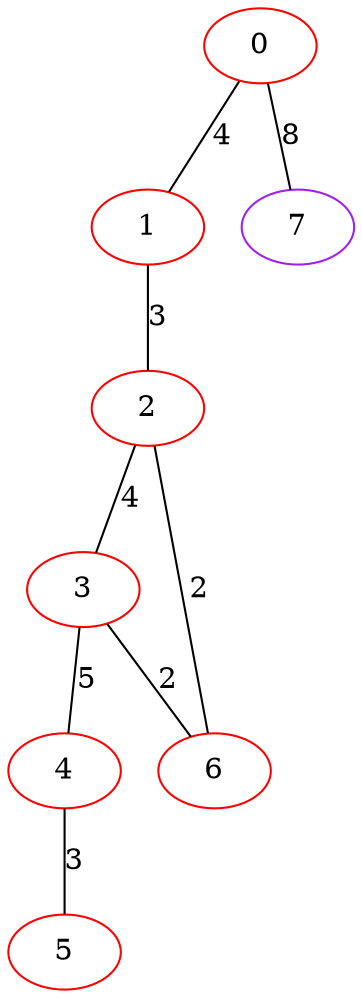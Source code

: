graph "" {
0 [color=red, weight=1];
1 [color=red, weight=1];
2 [color=red, weight=1];
3 [color=red, weight=1];
4 [color=red, weight=1];
5 [color=red, weight=1];
6 [color=red, weight=1];
7 [color=purple, weight=4];
0 -- 1  [key=0, label=4];
0 -- 7  [key=0, label=8];
1 -- 2  [key=0, label=3];
2 -- 3  [key=0, label=4];
2 -- 6  [key=0, label=2];
3 -- 4  [key=0, label=5];
3 -- 6  [key=0, label=2];
4 -- 5  [key=0, label=3];
}
